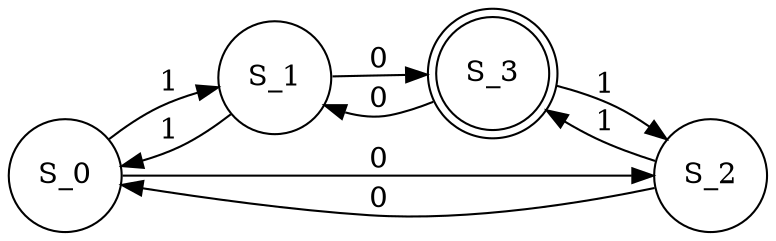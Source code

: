 digraph odd_zeroes_and_ones {
  rankdir=LR;
  size="8,5"
  S_0 [shape=circle comment="Even 0, Even 1"]
  S_1 [shape=circle comment="Even 0, Odd 1"]
  S_2 [shape=circle comment="Odd 0, Even 1"]
  S_3 [shape=doublecircle comment="Odd 0, Odd 1"]

  S_0 -> S_1 [label="1"]
  S_0 -> S_2 [label="0"]

  S_1 -> S_0 [label="1"]
  S_1 -> S_3 [label="0"]

  S_2 -> S_3 [label="1"]
  S_2 -> S_0 [label="0"]

  S_3 -> S_2 [label="1"]
  S_3 -> S_1 [label="0"]
}

